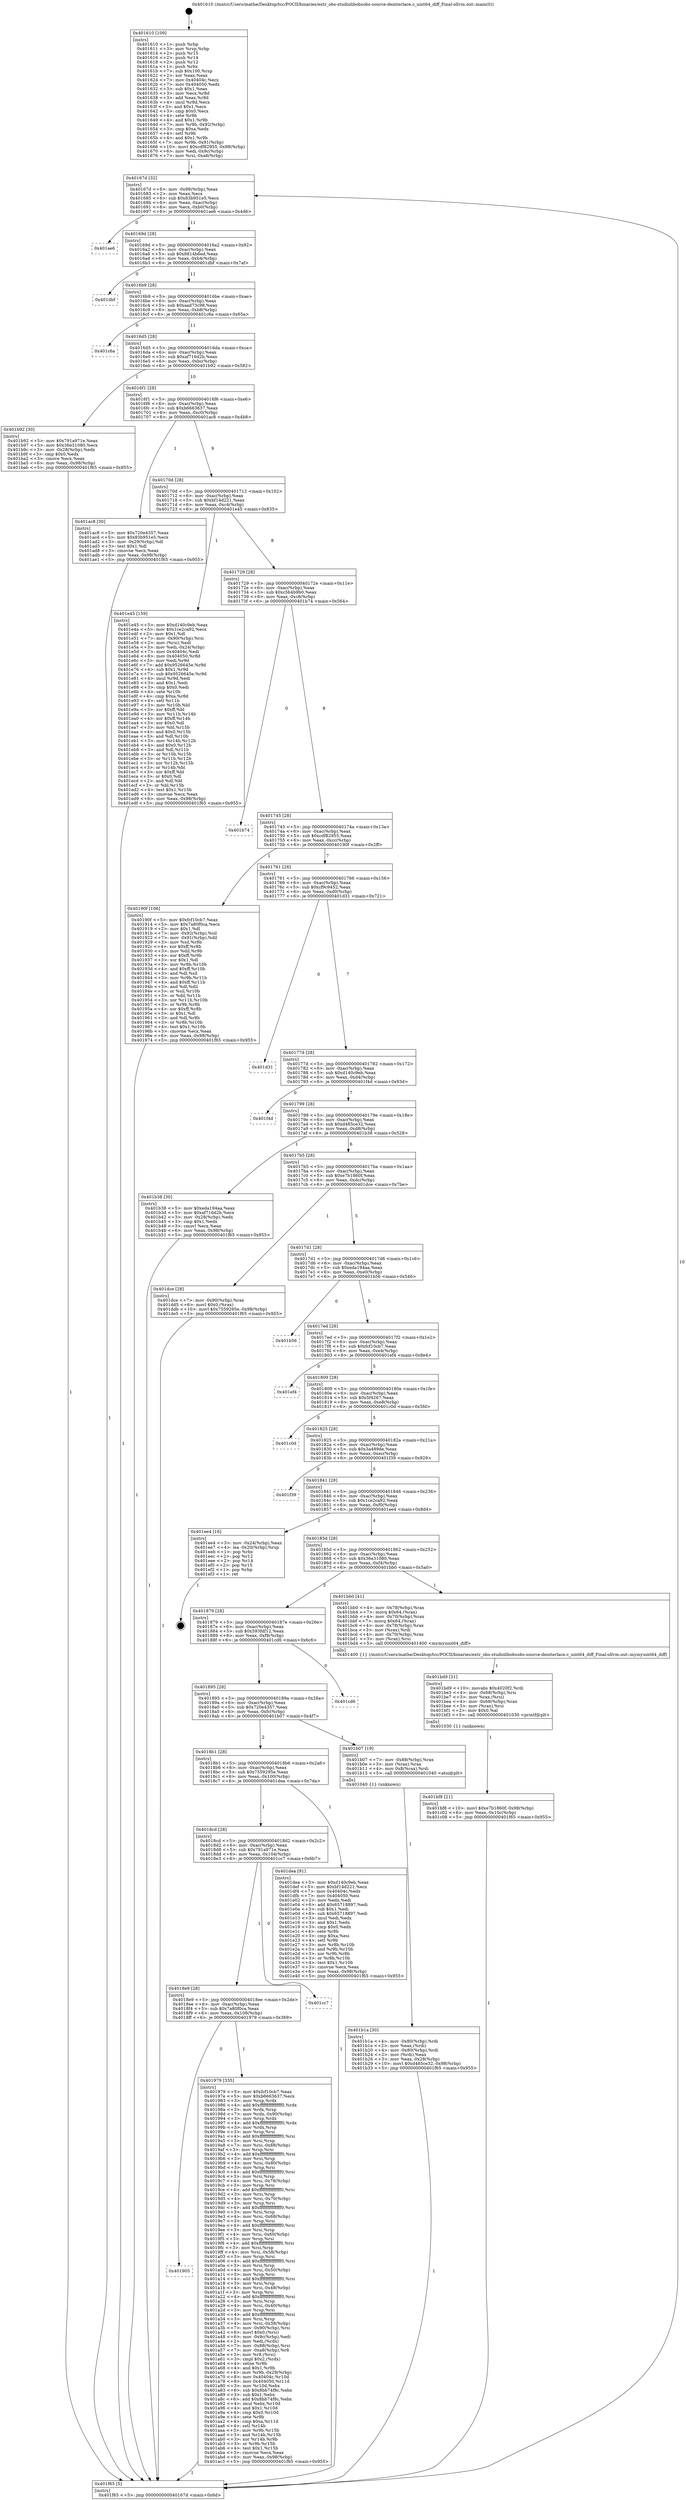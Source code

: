 digraph "0x401610" {
  label = "0x401610 (/mnt/c/Users/mathe/Desktop/tcc/POCII/binaries/extr_obs-studiolibobsobs-source-deinterlace.c_uint64_diff_Final-ollvm.out::main(0))"
  labelloc = "t"
  node[shape=record]

  Entry [label="",width=0.3,height=0.3,shape=circle,fillcolor=black,style=filled]
  "0x40167d" [label="{
     0x40167d [32]\l
     | [instrs]\l
     &nbsp;&nbsp;0x40167d \<+6\>: mov -0x98(%rbp),%eax\l
     &nbsp;&nbsp;0x401683 \<+2\>: mov %eax,%ecx\l
     &nbsp;&nbsp;0x401685 \<+6\>: sub $0x83b951e5,%ecx\l
     &nbsp;&nbsp;0x40168b \<+6\>: mov %eax,-0xac(%rbp)\l
     &nbsp;&nbsp;0x401691 \<+6\>: mov %ecx,-0xb0(%rbp)\l
     &nbsp;&nbsp;0x401697 \<+6\>: je 0000000000401ae6 \<main+0x4d6\>\l
  }"]
  "0x401ae6" [label="{
     0x401ae6\l
  }", style=dashed]
  "0x40169d" [label="{
     0x40169d [28]\l
     | [instrs]\l
     &nbsp;&nbsp;0x40169d \<+5\>: jmp 00000000004016a2 \<main+0x92\>\l
     &nbsp;&nbsp;0x4016a2 \<+6\>: mov -0xac(%rbp),%eax\l
     &nbsp;&nbsp;0x4016a8 \<+5\>: sub $0x8814b6ed,%eax\l
     &nbsp;&nbsp;0x4016ad \<+6\>: mov %eax,-0xb4(%rbp)\l
     &nbsp;&nbsp;0x4016b3 \<+6\>: je 0000000000401dbf \<main+0x7af\>\l
  }"]
  Exit [label="",width=0.3,height=0.3,shape=circle,fillcolor=black,style=filled,peripheries=2]
  "0x401dbf" [label="{
     0x401dbf\l
  }", style=dashed]
  "0x4016b9" [label="{
     0x4016b9 [28]\l
     | [instrs]\l
     &nbsp;&nbsp;0x4016b9 \<+5\>: jmp 00000000004016be \<main+0xae\>\l
     &nbsp;&nbsp;0x4016be \<+6\>: mov -0xac(%rbp),%eax\l
     &nbsp;&nbsp;0x4016c4 \<+5\>: sub $0xaad73c98,%eax\l
     &nbsp;&nbsp;0x4016c9 \<+6\>: mov %eax,-0xb8(%rbp)\l
     &nbsp;&nbsp;0x4016cf \<+6\>: je 0000000000401c6a \<main+0x65a\>\l
  }"]
  "0x401bf8" [label="{
     0x401bf8 [21]\l
     | [instrs]\l
     &nbsp;&nbsp;0x401bf8 \<+10\>: movl $0xe7b1860f,-0x98(%rbp)\l
     &nbsp;&nbsp;0x401c02 \<+6\>: mov %eax,-0x10c(%rbp)\l
     &nbsp;&nbsp;0x401c08 \<+5\>: jmp 0000000000401f65 \<main+0x955\>\l
  }"]
  "0x401c6a" [label="{
     0x401c6a\l
  }", style=dashed]
  "0x4016d5" [label="{
     0x4016d5 [28]\l
     | [instrs]\l
     &nbsp;&nbsp;0x4016d5 \<+5\>: jmp 00000000004016da \<main+0xca\>\l
     &nbsp;&nbsp;0x4016da \<+6\>: mov -0xac(%rbp),%eax\l
     &nbsp;&nbsp;0x4016e0 \<+5\>: sub $0xaf716d2b,%eax\l
     &nbsp;&nbsp;0x4016e5 \<+6\>: mov %eax,-0xbc(%rbp)\l
     &nbsp;&nbsp;0x4016eb \<+6\>: je 0000000000401b92 \<main+0x582\>\l
  }"]
  "0x401bd9" [label="{
     0x401bd9 [31]\l
     | [instrs]\l
     &nbsp;&nbsp;0x401bd9 \<+10\>: movabs $0x4020f2,%rdi\l
     &nbsp;&nbsp;0x401be3 \<+4\>: mov -0x68(%rbp),%rsi\l
     &nbsp;&nbsp;0x401be7 \<+3\>: mov %rax,(%rsi)\l
     &nbsp;&nbsp;0x401bea \<+4\>: mov -0x68(%rbp),%rax\l
     &nbsp;&nbsp;0x401bee \<+3\>: mov (%rax),%rsi\l
     &nbsp;&nbsp;0x401bf1 \<+2\>: mov $0x0,%al\l
     &nbsp;&nbsp;0x401bf3 \<+5\>: call 0000000000401030 \<printf@plt\>\l
     | [calls]\l
     &nbsp;&nbsp;0x401030 \{1\} (unknown)\l
  }"]
  "0x401b92" [label="{
     0x401b92 [30]\l
     | [instrs]\l
     &nbsp;&nbsp;0x401b92 \<+5\>: mov $0x791a971e,%eax\l
     &nbsp;&nbsp;0x401b97 \<+5\>: mov $0x36e31080,%ecx\l
     &nbsp;&nbsp;0x401b9c \<+3\>: mov -0x28(%rbp),%edx\l
     &nbsp;&nbsp;0x401b9f \<+3\>: cmp $0x0,%edx\l
     &nbsp;&nbsp;0x401ba2 \<+3\>: cmove %ecx,%eax\l
     &nbsp;&nbsp;0x401ba5 \<+6\>: mov %eax,-0x98(%rbp)\l
     &nbsp;&nbsp;0x401bab \<+5\>: jmp 0000000000401f65 \<main+0x955\>\l
  }"]
  "0x4016f1" [label="{
     0x4016f1 [28]\l
     | [instrs]\l
     &nbsp;&nbsp;0x4016f1 \<+5\>: jmp 00000000004016f6 \<main+0xe6\>\l
     &nbsp;&nbsp;0x4016f6 \<+6\>: mov -0xac(%rbp),%eax\l
     &nbsp;&nbsp;0x4016fc \<+5\>: sub $0xb6663637,%eax\l
     &nbsp;&nbsp;0x401701 \<+6\>: mov %eax,-0xc0(%rbp)\l
     &nbsp;&nbsp;0x401707 \<+6\>: je 0000000000401ac8 \<main+0x4b8\>\l
  }"]
  "0x401b1a" [label="{
     0x401b1a [30]\l
     | [instrs]\l
     &nbsp;&nbsp;0x401b1a \<+4\>: mov -0x80(%rbp),%rdi\l
     &nbsp;&nbsp;0x401b1e \<+2\>: mov %eax,(%rdi)\l
     &nbsp;&nbsp;0x401b20 \<+4\>: mov -0x80(%rbp),%rdi\l
     &nbsp;&nbsp;0x401b24 \<+2\>: mov (%rdi),%eax\l
     &nbsp;&nbsp;0x401b26 \<+3\>: mov %eax,-0x28(%rbp)\l
     &nbsp;&nbsp;0x401b29 \<+10\>: movl $0xd485ce32,-0x98(%rbp)\l
     &nbsp;&nbsp;0x401b33 \<+5\>: jmp 0000000000401f65 \<main+0x955\>\l
  }"]
  "0x401ac8" [label="{
     0x401ac8 [30]\l
     | [instrs]\l
     &nbsp;&nbsp;0x401ac8 \<+5\>: mov $0x720e4357,%eax\l
     &nbsp;&nbsp;0x401acd \<+5\>: mov $0x83b951e5,%ecx\l
     &nbsp;&nbsp;0x401ad2 \<+3\>: mov -0x29(%rbp),%dl\l
     &nbsp;&nbsp;0x401ad5 \<+3\>: test $0x1,%dl\l
     &nbsp;&nbsp;0x401ad8 \<+3\>: cmovne %ecx,%eax\l
     &nbsp;&nbsp;0x401adb \<+6\>: mov %eax,-0x98(%rbp)\l
     &nbsp;&nbsp;0x401ae1 \<+5\>: jmp 0000000000401f65 \<main+0x955\>\l
  }"]
  "0x40170d" [label="{
     0x40170d [28]\l
     | [instrs]\l
     &nbsp;&nbsp;0x40170d \<+5\>: jmp 0000000000401712 \<main+0x102\>\l
     &nbsp;&nbsp;0x401712 \<+6\>: mov -0xac(%rbp),%eax\l
     &nbsp;&nbsp;0x401718 \<+5\>: sub $0xbf14d221,%eax\l
     &nbsp;&nbsp;0x40171d \<+6\>: mov %eax,-0xc4(%rbp)\l
     &nbsp;&nbsp;0x401723 \<+6\>: je 0000000000401e45 \<main+0x835\>\l
  }"]
  "0x401905" [label="{
     0x401905\l
  }", style=dashed]
  "0x401e45" [label="{
     0x401e45 [159]\l
     | [instrs]\l
     &nbsp;&nbsp;0x401e45 \<+5\>: mov $0xd140c9eb,%eax\l
     &nbsp;&nbsp;0x401e4a \<+5\>: mov $0x1ce2ca92,%ecx\l
     &nbsp;&nbsp;0x401e4f \<+2\>: mov $0x1,%dl\l
     &nbsp;&nbsp;0x401e51 \<+7\>: mov -0x90(%rbp),%rsi\l
     &nbsp;&nbsp;0x401e58 \<+2\>: mov (%rsi),%edi\l
     &nbsp;&nbsp;0x401e5a \<+3\>: mov %edi,-0x24(%rbp)\l
     &nbsp;&nbsp;0x401e5d \<+7\>: mov 0x40404c,%edi\l
     &nbsp;&nbsp;0x401e64 \<+8\>: mov 0x404050,%r8d\l
     &nbsp;&nbsp;0x401e6c \<+3\>: mov %edi,%r9d\l
     &nbsp;&nbsp;0x401e6f \<+7\>: add $0x9526645e,%r9d\l
     &nbsp;&nbsp;0x401e76 \<+4\>: sub $0x1,%r9d\l
     &nbsp;&nbsp;0x401e7a \<+7\>: sub $0x9526645e,%r9d\l
     &nbsp;&nbsp;0x401e81 \<+4\>: imul %r9d,%edi\l
     &nbsp;&nbsp;0x401e85 \<+3\>: and $0x1,%edi\l
     &nbsp;&nbsp;0x401e88 \<+3\>: cmp $0x0,%edi\l
     &nbsp;&nbsp;0x401e8b \<+4\>: sete %r10b\l
     &nbsp;&nbsp;0x401e8f \<+4\>: cmp $0xa,%r8d\l
     &nbsp;&nbsp;0x401e93 \<+4\>: setl %r11b\l
     &nbsp;&nbsp;0x401e97 \<+3\>: mov %r10b,%bl\l
     &nbsp;&nbsp;0x401e9a \<+3\>: xor $0xff,%bl\l
     &nbsp;&nbsp;0x401e9d \<+3\>: mov %r11b,%r14b\l
     &nbsp;&nbsp;0x401ea0 \<+4\>: xor $0xff,%r14b\l
     &nbsp;&nbsp;0x401ea4 \<+3\>: xor $0x0,%dl\l
     &nbsp;&nbsp;0x401ea7 \<+3\>: mov %bl,%r15b\l
     &nbsp;&nbsp;0x401eaa \<+4\>: and $0x0,%r15b\l
     &nbsp;&nbsp;0x401eae \<+3\>: and %dl,%r10b\l
     &nbsp;&nbsp;0x401eb1 \<+3\>: mov %r14b,%r12b\l
     &nbsp;&nbsp;0x401eb4 \<+4\>: and $0x0,%r12b\l
     &nbsp;&nbsp;0x401eb8 \<+3\>: and %dl,%r11b\l
     &nbsp;&nbsp;0x401ebb \<+3\>: or %r10b,%r15b\l
     &nbsp;&nbsp;0x401ebe \<+3\>: or %r11b,%r12b\l
     &nbsp;&nbsp;0x401ec1 \<+3\>: xor %r12b,%r15b\l
     &nbsp;&nbsp;0x401ec4 \<+3\>: or %r14b,%bl\l
     &nbsp;&nbsp;0x401ec7 \<+3\>: xor $0xff,%bl\l
     &nbsp;&nbsp;0x401eca \<+3\>: or $0x0,%dl\l
     &nbsp;&nbsp;0x401ecd \<+2\>: and %dl,%bl\l
     &nbsp;&nbsp;0x401ecf \<+3\>: or %bl,%r15b\l
     &nbsp;&nbsp;0x401ed2 \<+4\>: test $0x1,%r15b\l
     &nbsp;&nbsp;0x401ed6 \<+3\>: cmovne %ecx,%eax\l
     &nbsp;&nbsp;0x401ed9 \<+6\>: mov %eax,-0x98(%rbp)\l
     &nbsp;&nbsp;0x401edf \<+5\>: jmp 0000000000401f65 \<main+0x955\>\l
  }"]
  "0x401729" [label="{
     0x401729 [28]\l
     | [instrs]\l
     &nbsp;&nbsp;0x401729 \<+5\>: jmp 000000000040172e \<main+0x11e\>\l
     &nbsp;&nbsp;0x40172e \<+6\>: mov -0xac(%rbp),%eax\l
     &nbsp;&nbsp;0x401734 \<+5\>: sub $0xc5b4b9b0,%eax\l
     &nbsp;&nbsp;0x401739 \<+6\>: mov %eax,-0xc8(%rbp)\l
     &nbsp;&nbsp;0x40173f \<+6\>: je 0000000000401b74 \<main+0x564\>\l
  }"]
  "0x401979" [label="{
     0x401979 [335]\l
     | [instrs]\l
     &nbsp;&nbsp;0x401979 \<+5\>: mov $0xfcf10cb7,%eax\l
     &nbsp;&nbsp;0x40197e \<+5\>: mov $0xb6663637,%ecx\l
     &nbsp;&nbsp;0x401983 \<+3\>: mov %rsp,%rdx\l
     &nbsp;&nbsp;0x401986 \<+4\>: add $0xfffffffffffffff0,%rdx\l
     &nbsp;&nbsp;0x40198a \<+3\>: mov %rdx,%rsp\l
     &nbsp;&nbsp;0x40198d \<+7\>: mov %rdx,-0x90(%rbp)\l
     &nbsp;&nbsp;0x401994 \<+3\>: mov %rsp,%rdx\l
     &nbsp;&nbsp;0x401997 \<+4\>: add $0xfffffffffffffff0,%rdx\l
     &nbsp;&nbsp;0x40199b \<+3\>: mov %rdx,%rsp\l
     &nbsp;&nbsp;0x40199e \<+3\>: mov %rsp,%rsi\l
     &nbsp;&nbsp;0x4019a1 \<+4\>: add $0xfffffffffffffff0,%rsi\l
     &nbsp;&nbsp;0x4019a5 \<+3\>: mov %rsi,%rsp\l
     &nbsp;&nbsp;0x4019a8 \<+7\>: mov %rsi,-0x88(%rbp)\l
     &nbsp;&nbsp;0x4019af \<+3\>: mov %rsp,%rsi\l
     &nbsp;&nbsp;0x4019b2 \<+4\>: add $0xfffffffffffffff0,%rsi\l
     &nbsp;&nbsp;0x4019b6 \<+3\>: mov %rsi,%rsp\l
     &nbsp;&nbsp;0x4019b9 \<+4\>: mov %rsi,-0x80(%rbp)\l
     &nbsp;&nbsp;0x4019bd \<+3\>: mov %rsp,%rsi\l
     &nbsp;&nbsp;0x4019c0 \<+4\>: add $0xfffffffffffffff0,%rsi\l
     &nbsp;&nbsp;0x4019c4 \<+3\>: mov %rsi,%rsp\l
     &nbsp;&nbsp;0x4019c7 \<+4\>: mov %rsi,-0x78(%rbp)\l
     &nbsp;&nbsp;0x4019cb \<+3\>: mov %rsp,%rsi\l
     &nbsp;&nbsp;0x4019ce \<+4\>: add $0xfffffffffffffff0,%rsi\l
     &nbsp;&nbsp;0x4019d2 \<+3\>: mov %rsi,%rsp\l
     &nbsp;&nbsp;0x4019d5 \<+4\>: mov %rsi,-0x70(%rbp)\l
     &nbsp;&nbsp;0x4019d9 \<+3\>: mov %rsp,%rsi\l
     &nbsp;&nbsp;0x4019dc \<+4\>: add $0xfffffffffffffff0,%rsi\l
     &nbsp;&nbsp;0x4019e0 \<+3\>: mov %rsi,%rsp\l
     &nbsp;&nbsp;0x4019e3 \<+4\>: mov %rsi,-0x68(%rbp)\l
     &nbsp;&nbsp;0x4019e7 \<+3\>: mov %rsp,%rsi\l
     &nbsp;&nbsp;0x4019ea \<+4\>: add $0xfffffffffffffff0,%rsi\l
     &nbsp;&nbsp;0x4019ee \<+3\>: mov %rsi,%rsp\l
     &nbsp;&nbsp;0x4019f1 \<+4\>: mov %rsi,-0x60(%rbp)\l
     &nbsp;&nbsp;0x4019f5 \<+3\>: mov %rsp,%rsi\l
     &nbsp;&nbsp;0x4019f8 \<+4\>: add $0xfffffffffffffff0,%rsi\l
     &nbsp;&nbsp;0x4019fc \<+3\>: mov %rsi,%rsp\l
     &nbsp;&nbsp;0x4019ff \<+4\>: mov %rsi,-0x58(%rbp)\l
     &nbsp;&nbsp;0x401a03 \<+3\>: mov %rsp,%rsi\l
     &nbsp;&nbsp;0x401a06 \<+4\>: add $0xfffffffffffffff0,%rsi\l
     &nbsp;&nbsp;0x401a0a \<+3\>: mov %rsi,%rsp\l
     &nbsp;&nbsp;0x401a0d \<+4\>: mov %rsi,-0x50(%rbp)\l
     &nbsp;&nbsp;0x401a11 \<+3\>: mov %rsp,%rsi\l
     &nbsp;&nbsp;0x401a14 \<+4\>: add $0xfffffffffffffff0,%rsi\l
     &nbsp;&nbsp;0x401a18 \<+3\>: mov %rsi,%rsp\l
     &nbsp;&nbsp;0x401a1b \<+4\>: mov %rsi,-0x48(%rbp)\l
     &nbsp;&nbsp;0x401a1f \<+3\>: mov %rsp,%rsi\l
     &nbsp;&nbsp;0x401a22 \<+4\>: add $0xfffffffffffffff0,%rsi\l
     &nbsp;&nbsp;0x401a26 \<+3\>: mov %rsi,%rsp\l
     &nbsp;&nbsp;0x401a29 \<+4\>: mov %rsi,-0x40(%rbp)\l
     &nbsp;&nbsp;0x401a2d \<+3\>: mov %rsp,%rsi\l
     &nbsp;&nbsp;0x401a30 \<+4\>: add $0xfffffffffffffff0,%rsi\l
     &nbsp;&nbsp;0x401a34 \<+3\>: mov %rsi,%rsp\l
     &nbsp;&nbsp;0x401a37 \<+4\>: mov %rsi,-0x38(%rbp)\l
     &nbsp;&nbsp;0x401a3b \<+7\>: mov -0x90(%rbp),%rsi\l
     &nbsp;&nbsp;0x401a42 \<+6\>: movl $0x0,(%rsi)\l
     &nbsp;&nbsp;0x401a48 \<+6\>: mov -0x9c(%rbp),%edi\l
     &nbsp;&nbsp;0x401a4e \<+2\>: mov %edi,(%rdx)\l
     &nbsp;&nbsp;0x401a50 \<+7\>: mov -0x88(%rbp),%rsi\l
     &nbsp;&nbsp;0x401a57 \<+7\>: mov -0xa8(%rbp),%r8\l
     &nbsp;&nbsp;0x401a5e \<+3\>: mov %r8,(%rsi)\l
     &nbsp;&nbsp;0x401a61 \<+3\>: cmpl $0x2,(%rdx)\l
     &nbsp;&nbsp;0x401a64 \<+4\>: setne %r9b\l
     &nbsp;&nbsp;0x401a68 \<+4\>: and $0x1,%r9b\l
     &nbsp;&nbsp;0x401a6c \<+4\>: mov %r9b,-0x29(%rbp)\l
     &nbsp;&nbsp;0x401a70 \<+8\>: mov 0x40404c,%r10d\l
     &nbsp;&nbsp;0x401a78 \<+8\>: mov 0x404050,%r11d\l
     &nbsp;&nbsp;0x401a80 \<+3\>: mov %r10d,%ebx\l
     &nbsp;&nbsp;0x401a83 \<+6\>: sub $0x8bb74f8c,%ebx\l
     &nbsp;&nbsp;0x401a89 \<+3\>: sub $0x1,%ebx\l
     &nbsp;&nbsp;0x401a8c \<+6\>: add $0x8bb74f8c,%ebx\l
     &nbsp;&nbsp;0x401a92 \<+4\>: imul %ebx,%r10d\l
     &nbsp;&nbsp;0x401a96 \<+4\>: and $0x1,%r10d\l
     &nbsp;&nbsp;0x401a9a \<+4\>: cmp $0x0,%r10d\l
     &nbsp;&nbsp;0x401a9e \<+4\>: sete %r9b\l
     &nbsp;&nbsp;0x401aa2 \<+4\>: cmp $0xa,%r11d\l
     &nbsp;&nbsp;0x401aa6 \<+4\>: setl %r14b\l
     &nbsp;&nbsp;0x401aaa \<+3\>: mov %r9b,%r15b\l
     &nbsp;&nbsp;0x401aad \<+3\>: and %r14b,%r15b\l
     &nbsp;&nbsp;0x401ab0 \<+3\>: xor %r14b,%r9b\l
     &nbsp;&nbsp;0x401ab3 \<+3\>: or %r9b,%r15b\l
     &nbsp;&nbsp;0x401ab6 \<+4\>: test $0x1,%r15b\l
     &nbsp;&nbsp;0x401aba \<+3\>: cmovne %ecx,%eax\l
     &nbsp;&nbsp;0x401abd \<+6\>: mov %eax,-0x98(%rbp)\l
     &nbsp;&nbsp;0x401ac3 \<+5\>: jmp 0000000000401f65 \<main+0x955\>\l
  }"]
  "0x401b74" [label="{
     0x401b74\l
  }", style=dashed]
  "0x401745" [label="{
     0x401745 [28]\l
     | [instrs]\l
     &nbsp;&nbsp;0x401745 \<+5\>: jmp 000000000040174a \<main+0x13a\>\l
     &nbsp;&nbsp;0x40174a \<+6\>: mov -0xac(%rbp),%eax\l
     &nbsp;&nbsp;0x401750 \<+5\>: sub $0xcdf82955,%eax\l
     &nbsp;&nbsp;0x401755 \<+6\>: mov %eax,-0xcc(%rbp)\l
     &nbsp;&nbsp;0x40175b \<+6\>: je 000000000040190f \<main+0x2ff\>\l
  }"]
  "0x4018e9" [label="{
     0x4018e9 [28]\l
     | [instrs]\l
     &nbsp;&nbsp;0x4018e9 \<+5\>: jmp 00000000004018ee \<main+0x2de\>\l
     &nbsp;&nbsp;0x4018ee \<+6\>: mov -0xac(%rbp),%eax\l
     &nbsp;&nbsp;0x4018f4 \<+5\>: sub $0x7a80f0ca,%eax\l
     &nbsp;&nbsp;0x4018f9 \<+6\>: mov %eax,-0x108(%rbp)\l
     &nbsp;&nbsp;0x4018ff \<+6\>: je 0000000000401979 \<main+0x369\>\l
  }"]
  "0x40190f" [label="{
     0x40190f [106]\l
     | [instrs]\l
     &nbsp;&nbsp;0x40190f \<+5\>: mov $0xfcf10cb7,%eax\l
     &nbsp;&nbsp;0x401914 \<+5\>: mov $0x7a80f0ca,%ecx\l
     &nbsp;&nbsp;0x401919 \<+2\>: mov $0x1,%dl\l
     &nbsp;&nbsp;0x40191b \<+7\>: mov -0x92(%rbp),%sil\l
     &nbsp;&nbsp;0x401922 \<+7\>: mov -0x91(%rbp),%dil\l
     &nbsp;&nbsp;0x401929 \<+3\>: mov %sil,%r8b\l
     &nbsp;&nbsp;0x40192c \<+4\>: xor $0xff,%r8b\l
     &nbsp;&nbsp;0x401930 \<+3\>: mov %dil,%r9b\l
     &nbsp;&nbsp;0x401933 \<+4\>: xor $0xff,%r9b\l
     &nbsp;&nbsp;0x401937 \<+3\>: xor $0x1,%dl\l
     &nbsp;&nbsp;0x40193a \<+3\>: mov %r8b,%r10b\l
     &nbsp;&nbsp;0x40193d \<+4\>: and $0xff,%r10b\l
     &nbsp;&nbsp;0x401941 \<+3\>: and %dl,%sil\l
     &nbsp;&nbsp;0x401944 \<+3\>: mov %r9b,%r11b\l
     &nbsp;&nbsp;0x401947 \<+4\>: and $0xff,%r11b\l
     &nbsp;&nbsp;0x40194b \<+3\>: and %dl,%dil\l
     &nbsp;&nbsp;0x40194e \<+3\>: or %sil,%r10b\l
     &nbsp;&nbsp;0x401951 \<+3\>: or %dil,%r11b\l
     &nbsp;&nbsp;0x401954 \<+3\>: xor %r11b,%r10b\l
     &nbsp;&nbsp;0x401957 \<+3\>: or %r9b,%r8b\l
     &nbsp;&nbsp;0x40195a \<+4\>: xor $0xff,%r8b\l
     &nbsp;&nbsp;0x40195e \<+3\>: or $0x1,%dl\l
     &nbsp;&nbsp;0x401961 \<+3\>: and %dl,%r8b\l
     &nbsp;&nbsp;0x401964 \<+3\>: or %r8b,%r10b\l
     &nbsp;&nbsp;0x401967 \<+4\>: test $0x1,%r10b\l
     &nbsp;&nbsp;0x40196b \<+3\>: cmovne %ecx,%eax\l
     &nbsp;&nbsp;0x40196e \<+6\>: mov %eax,-0x98(%rbp)\l
     &nbsp;&nbsp;0x401974 \<+5\>: jmp 0000000000401f65 \<main+0x955\>\l
  }"]
  "0x401761" [label="{
     0x401761 [28]\l
     | [instrs]\l
     &nbsp;&nbsp;0x401761 \<+5\>: jmp 0000000000401766 \<main+0x156\>\l
     &nbsp;&nbsp;0x401766 \<+6\>: mov -0xac(%rbp),%eax\l
     &nbsp;&nbsp;0x40176c \<+5\>: sub $0xcf9c9452,%eax\l
     &nbsp;&nbsp;0x401771 \<+6\>: mov %eax,-0xd0(%rbp)\l
     &nbsp;&nbsp;0x401777 \<+6\>: je 0000000000401d31 \<main+0x721\>\l
  }"]
  "0x401f65" [label="{
     0x401f65 [5]\l
     | [instrs]\l
     &nbsp;&nbsp;0x401f65 \<+5\>: jmp 000000000040167d \<main+0x6d\>\l
  }"]
  "0x401610" [label="{
     0x401610 [109]\l
     | [instrs]\l
     &nbsp;&nbsp;0x401610 \<+1\>: push %rbp\l
     &nbsp;&nbsp;0x401611 \<+3\>: mov %rsp,%rbp\l
     &nbsp;&nbsp;0x401614 \<+2\>: push %r15\l
     &nbsp;&nbsp;0x401616 \<+2\>: push %r14\l
     &nbsp;&nbsp;0x401618 \<+2\>: push %r12\l
     &nbsp;&nbsp;0x40161a \<+1\>: push %rbx\l
     &nbsp;&nbsp;0x40161b \<+7\>: sub $0x100,%rsp\l
     &nbsp;&nbsp;0x401622 \<+2\>: xor %eax,%eax\l
     &nbsp;&nbsp;0x401624 \<+7\>: mov 0x40404c,%ecx\l
     &nbsp;&nbsp;0x40162b \<+7\>: mov 0x404050,%edx\l
     &nbsp;&nbsp;0x401632 \<+3\>: sub $0x1,%eax\l
     &nbsp;&nbsp;0x401635 \<+3\>: mov %ecx,%r8d\l
     &nbsp;&nbsp;0x401638 \<+3\>: add %eax,%r8d\l
     &nbsp;&nbsp;0x40163b \<+4\>: imul %r8d,%ecx\l
     &nbsp;&nbsp;0x40163f \<+3\>: and $0x1,%ecx\l
     &nbsp;&nbsp;0x401642 \<+3\>: cmp $0x0,%ecx\l
     &nbsp;&nbsp;0x401645 \<+4\>: sete %r9b\l
     &nbsp;&nbsp;0x401649 \<+4\>: and $0x1,%r9b\l
     &nbsp;&nbsp;0x40164d \<+7\>: mov %r9b,-0x92(%rbp)\l
     &nbsp;&nbsp;0x401654 \<+3\>: cmp $0xa,%edx\l
     &nbsp;&nbsp;0x401657 \<+4\>: setl %r9b\l
     &nbsp;&nbsp;0x40165b \<+4\>: and $0x1,%r9b\l
     &nbsp;&nbsp;0x40165f \<+7\>: mov %r9b,-0x91(%rbp)\l
     &nbsp;&nbsp;0x401666 \<+10\>: movl $0xcdf82955,-0x98(%rbp)\l
     &nbsp;&nbsp;0x401670 \<+6\>: mov %edi,-0x9c(%rbp)\l
     &nbsp;&nbsp;0x401676 \<+7\>: mov %rsi,-0xa8(%rbp)\l
  }"]
  "0x401cc7" [label="{
     0x401cc7\l
  }", style=dashed]
  "0x401d31" [label="{
     0x401d31\l
  }", style=dashed]
  "0x40177d" [label="{
     0x40177d [28]\l
     | [instrs]\l
     &nbsp;&nbsp;0x40177d \<+5\>: jmp 0000000000401782 \<main+0x172\>\l
     &nbsp;&nbsp;0x401782 \<+6\>: mov -0xac(%rbp),%eax\l
     &nbsp;&nbsp;0x401788 \<+5\>: sub $0xd140c9eb,%eax\l
     &nbsp;&nbsp;0x40178d \<+6\>: mov %eax,-0xd4(%rbp)\l
     &nbsp;&nbsp;0x401793 \<+6\>: je 0000000000401f4d \<main+0x93d\>\l
  }"]
  "0x4018cd" [label="{
     0x4018cd [28]\l
     | [instrs]\l
     &nbsp;&nbsp;0x4018cd \<+5\>: jmp 00000000004018d2 \<main+0x2c2\>\l
     &nbsp;&nbsp;0x4018d2 \<+6\>: mov -0xac(%rbp),%eax\l
     &nbsp;&nbsp;0x4018d8 \<+5\>: sub $0x791a971e,%eax\l
     &nbsp;&nbsp;0x4018dd \<+6\>: mov %eax,-0x104(%rbp)\l
     &nbsp;&nbsp;0x4018e3 \<+6\>: je 0000000000401cc7 \<main+0x6b7\>\l
  }"]
  "0x401f4d" [label="{
     0x401f4d\l
  }", style=dashed]
  "0x401799" [label="{
     0x401799 [28]\l
     | [instrs]\l
     &nbsp;&nbsp;0x401799 \<+5\>: jmp 000000000040179e \<main+0x18e\>\l
     &nbsp;&nbsp;0x40179e \<+6\>: mov -0xac(%rbp),%eax\l
     &nbsp;&nbsp;0x4017a4 \<+5\>: sub $0xd485ce32,%eax\l
     &nbsp;&nbsp;0x4017a9 \<+6\>: mov %eax,-0xd8(%rbp)\l
     &nbsp;&nbsp;0x4017af \<+6\>: je 0000000000401b38 \<main+0x528\>\l
  }"]
  "0x401dea" [label="{
     0x401dea [91]\l
     | [instrs]\l
     &nbsp;&nbsp;0x401dea \<+5\>: mov $0xd140c9eb,%eax\l
     &nbsp;&nbsp;0x401def \<+5\>: mov $0xbf14d221,%ecx\l
     &nbsp;&nbsp;0x401df4 \<+7\>: mov 0x40404c,%edx\l
     &nbsp;&nbsp;0x401dfb \<+7\>: mov 0x404050,%esi\l
     &nbsp;&nbsp;0x401e02 \<+2\>: mov %edx,%edi\l
     &nbsp;&nbsp;0x401e04 \<+6\>: add $0x65718897,%edi\l
     &nbsp;&nbsp;0x401e0a \<+3\>: sub $0x1,%edi\l
     &nbsp;&nbsp;0x401e0d \<+6\>: sub $0x65718897,%edi\l
     &nbsp;&nbsp;0x401e13 \<+3\>: imul %edi,%edx\l
     &nbsp;&nbsp;0x401e16 \<+3\>: and $0x1,%edx\l
     &nbsp;&nbsp;0x401e19 \<+3\>: cmp $0x0,%edx\l
     &nbsp;&nbsp;0x401e1c \<+4\>: sete %r8b\l
     &nbsp;&nbsp;0x401e20 \<+3\>: cmp $0xa,%esi\l
     &nbsp;&nbsp;0x401e23 \<+4\>: setl %r9b\l
     &nbsp;&nbsp;0x401e27 \<+3\>: mov %r8b,%r10b\l
     &nbsp;&nbsp;0x401e2a \<+3\>: and %r9b,%r10b\l
     &nbsp;&nbsp;0x401e2d \<+3\>: xor %r9b,%r8b\l
     &nbsp;&nbsp;0x401e30 \<+3\>: or %r8b,%r10b\l
     &nbsp;&nbsp;0x401e33 \<+4\>: test $0x1,%r10b\l
     &nbsp;&nbsp;0x401e37 \<+3\>: cmovne %ecx,%eax\l
     &nbsp;&nbsp;0x401e3a \<+6\>: mov %eax,-0x98(%rbp)\l
     &nbsp;&nbsp;0x401e40 \<+5\>: jmp 0000000000401f65 \<main+0x955\>\l
  }"]
  "0x401b38" [label="{
     0x401b38 [30]\l
     | [instrs]\l
     &nbsp;&nbsp;0x401b38 \<+5\>: mov $0xeda194aa,%eax\l
     &nbsp;&nbsp;0x401b3d \<+5\>: mov $0xaf716d2b,%ecx\l
     &nbsp;&nbsp;0x401b42 \<+3\>: mov -0x28(%rbp),%edx\l
     &nbsp;&nbsp;0x401b45 \<+3\>: cmp $0x1,%edx\l
     &nbsp;&nbsp;0x401b48 \<+3\>: cmovl %ecx,%eax\l
     &nbsp;&nbsp;0x401b4b \<+6\>: mov %eax,-0x98(%rbp)\l
     &nbsp;&nbsp;0x401b51 \<+5\>: jmp 0000000000401f65 \<main+0x955\>\l
  }"]
  "0x4017b5" [label="{
     0x4017b5 [28]\l
     | [instrs]\l
     &nbsp;&nbsp;0x4017b5 \<+5\>: jmp 00000000004017ba \<main+0x1aa\>\l
     &nbsp;&nbsp;0x4017ba \<+6\>: mov -0xac(%rbp),%eax\l
     &nbsp;&nbsp;0x4017c0 \<+5\>: sub $0xe7b1860f,%eax\l
     &nbsp;&nbsp;0x4017c5 \<+6\>: mov %eax,-0xdc(%rbp)\l
     &nbsp;&nbsp;0x4017cb \<+6\>: je 0000000000401dce \<main+0x7be\>\l
  }"]
  "0x4018b1" [label="{
     0x4018b1 [28]\l
     | [instrs]\l
     &nbsp;&nbsp;0x4018b1 \<+5\>: jmp 00000000004018b6 \<main+0x2a6\>\l
     &nbsp;&nbsp;0x4018b6 \<+6\>: mov -0xac(%rbp),%eax\l
     &nbsp;&nbsp;0x4018bc \<+5\>: sub $0x7559295e,%eax\l
     &nbsp;&nbsp;0x4018c1 \<+6\>: mov %eax,-0x100(%rbp)\l
     &nbsp;&nbsp;0x4018c7 \<+6\>: je 0000000000401dea \<main+0x7da\>\l
  }"]
  "0x401dce" [label="{
     0x401dce [28]\l
     | [instrs]\l
     &nbsp;&nbsp;0x401dce \<+7\>: mov -0x90(%rbp),%rax\l
     &nbsp;&nbsp;0x401dd5 \<+6\>: movl $0x0,(%rax)\l
     &nbsp;&nbsp;0x401ddb \<+10\>: movl $0x7559295e,-0x98(%rbp)\l
     &nbsp;&nbsp;0x401de5 \<+5\>: jmp 0000000000401f65 \<main+0x955\>\l
  }"]
  "0x4017d1" [label="{
     0x4017d1 [28]\l
     | [instrs]\l
     &nbsp;&nbsp;0x4017d1 \<+5\>: jmp 00000000004017d6 \<main+0x1c6\>\l
     &nbsp;&nbsp;0x4017d6 \<+6\>: mov -0xac(%rbp),%eax\l
     &nbsp;&nbsp;0x4017dc \<+5\>: sub $0xeda194aa,%eax\l
     &nbsp;&nbsp;0x4017e1 \<+6\>: mov %eax,-0xe0(%rbp)\l
     &nbsp;&nbsp;0x4017e7 \<+6\>: je 0000000000401b56 \<main+0x546\>\l
  }"]
  "0x401b07" [label="{
     0x401b07 [19]\l
     | [instrs]\l
     &nbsp;&nbsp;0x401b07 \<+7\>: mov -0x88(%rbp),%rax\l
     &nbsp;&nbsp;0x401b0e \<+3\>: mov (%rax),%rax\l
     &nbsp;&nbsp;0x401b11 \<+4\>: mov 0x8(%rax),%rdi\l
     &nbsp;&nbsp;0x401b15 \<+5\>: call 0000000000401040 \<atoi@plt\>\l
     | [calls]\l
     &nbsp;&nbsp;0x401040 \{1\} (unknown)\l
  }"]
  "0x401b56" [label="{
     0x401b56\l
  }", style=dashed]
  "0x4017ed" [label="{
     0x4017ed [28]\l
     | [instrs]\l
     &nbsp;&nbsp;0x4017ed \<+5\>: jmp 00000000004017f2 \<main+0x1e2\>\l
     &nbsp;&nbsp;0x4017f2 \<+6\>: mov -0xac(%rbp),%eax\l
     &nbsp;&nbsp;0x4017f8 \<+5\>: sub $0xfcf10cb7,%eax\l
     &nbsp;&nbsp;0x4017fd \<+6\>: mov %eax,-0xe4(%rbp)\l
     &nbsp;&nbsp;0x401803 \<+6\>: je 0000000000401ef4 \<main+0x8e4\>\l
  }"]
  "0x401895" [label="{
     0x401895 [28]\l
     | [instrs]\l
     &nbsp;&nbsp;0x401895 \<+5\>: jmp 000000000040189a \<main+0x28a\>\l
     &nbsp;&nbsp;0x40189a \<+6\>: mov -0xac(%rbp),%eax\l
     &nbsp;&nbsp;0x4018a0 \<+5\>: sub $0x720e4357,%eax\l
     &nbsp;&nbsp;0x4018a5 \<+6\>: mov %eax,-0xfc(%rbp)\l
     &nbsp;&nbsp;0x4018ab \<+6\>: je 0000000000401b07 \<main+0x4f7\>\l
  }"]
  "0x401ef4" [label="{
     0x401ef4\l
  }", style=dashed]
  "0x401809" [label="{
     0x401809 [28]\l
     | [instrs]\l
     &nbsp;&nbsp;0x401809 \<+5\>: jmp 000000000040180e \<main+0x1fe\>\l
     &nbsp;&nbsp;0x40180e \<+6\>: mov -0xac(%rbp),%eax\l
     &nbsp;&nbsp;0x401814 \<+5\>: sub $0x5f4267,%eax\l
     &nbsp;&nbsp;0x401819 \<+6\>: mov %eax,-0xe8(%rbp)\l
     &nbsp;&nbsp;0x40181f \<+6\>: je 0000000000401c0d \<main+0x5fd\>\l
  }"]
  "0x401cd6" [label="{
     0x401cd6\l
  }", style=dashed]
  "0x401c0d" [label="{
     0x401c0d\l
  }", style=dashed]
  "0x401825" [label="{
     0x401825 [28]\l
     | [instrs]\l
     &nbsp;&nbsp;0x401825 \<+5\>: jmp 000000000040182a \<main+0x21a\>\l
     &nbsp;&nbsp;0x40182a \<+6\>: mov -0xac(%rbp),%eax\l
     &nbsp;&nbsp;0x401830 \<+5\>: sub $0x3a489de,%eax\l
     &nbsp;&nbsp;0x401835 \<+6\>: mov %eax,-0xec(%rbp)\l
     &nbsp;&nbsp;0x40183b \<+6\>: je 0000000000401f39 \<main+0x929\>\l
  }"]
  "0x401879" [label="{
     0x401879 [28]\l
     | [instrs]\l
     &nbsp;&nbsp;0x401879 \<+5\>: jmp 000000000040187e \<main+0x26e\>\l
     &nbsp;&nbsp;0x40187e \<+6\>: mov -0xac(%rbp),%eax\l
     &nbsp;&nbsp;0x401884 \<+5\>: sub $0x593fdf12,%eax\l
     &nbsp;&nbsp;0x401889 \<+6\>: mov %eax,-0xf8(%rbp)\l
     &nbsp;&nbsp;0x40188f \<+6\>: je 0000000000401cd6 \<main+0x6c6\>\l
  }"]
  "0x401f39" [label="{
     0x401f39\l
  }", style=dashed]
  "0x401841" [label="{
     0x401841 [28]\l
     | [instrs]\l
     &nbsp;&nbsp;0x401841 \<+5\>: jmp 0000000000401846 \<main+0x236\>\l
     &nbsp;&nbsp;0x401846 \<+6\>: mov -0xac(%rbp),%eax\l
     &nbsp;&nbsp;0x40184c \<+5\>: sub $0x1ce2ca92,%eax\l
     &nbsp;&nbsp;0x401851 \<+6\>: mov %eax,-0xf0(%rbp)\l
     &nbsp;&nbsp;0x401857 \<+6\>: je 0000000000401ee4 \<main+0x8d4\>\l
  }"]
  "0x401bb0" [label="{
     0x401bb0 [41]\l
     | [instrs]\l
     &nbsp;&nbsp;0x401bb0 \<+4\>: mov -0x78(%rbp),%rax\l
     &nbsp;&nbsp;0x401bb4 \<+7\>: movq $0x64,(%rax)\l
     &nbsp;&nbsp;0x401bbb \<+4\>: mov -0x70(%rbp),%rax\l
     &nbsp;&nbsp;0x401bbf \<+7\>: movq $0x64,(%rax)\l
     &nbsp;&nbsp;0x401bc6 \<+4\>: mov -0x78(%rbp),%rax\l
     &nbsp;&nbsp;0x401bca \<+3\>: mov (%rax),%rdi\l
     &nbsp;&nbsp;0x401bcd \<+4\>: mov -0x70(%rbp),%rax\l
     &nbsp;&nbsp;0x401bd1 \<+3\>: mov (%rax),%rsi\l
     &nbsp;&nbsp;0x401bd4 \<+5\>: call 0000000000401400 \<mymyuint64_diff\>\l
     | [calls]\l
     &nbsp;&nbsp;0x401400 \{1\} (/mnt/c/Users/mathe/Desktop/tcc/POCII/binaries/extr_obs-studiolibobsobs-source-deinterlace.c_uint64_diff_Final-ollvm.out::mymyuint64_diff)\l
  }"]
  "0x401ee4" [label="{
     0x401ee4 [16]\l
     | [instrs]\l
     &nbsp;&nbsp;0x401ee4 \<+3\>: mov -0x24(%rbp),%eax\l
     &nbsp;&nbsp;0x401ee7 \<+4\>: lea -0x20(%rbp),%rsp\l
     &nbsp;&nbsp;0x401eeb \<+1\>: pop %rbx\l
     &nbsp;&nbsp;0x401eec \<+2\>: pop %r12\l
     &nbsp;&nbsp;0x401eee \<+2\>: pop %r14\l
     &nbsp;&nbsp;0x401ef0 \<+2\>: pop %r15\l
     &nbsp;&nbsp;0x401ef2 \<+1\>: pop %rbp\l
     &nbsp;&nbsp;0x401ef3 \<+1\>: ret\l
  }"]
  "0x40185d" [label="{
     0x40185d [28]\l
     | [instrs]\l
     &nbsp;&nbsp;0x40185d \<+5\>: jmp 0000000000401862 \<main+0x252\>\l
     &nbsp;&nbsp;0x401862 \<+6\>: mov -0xac(%rbp),%eax\l
     &nbsp;&nbsp;0x401868 \<+5\>: sub $0x36e31080,%eax\l
     &nbsp;&nbsp;0x40186d \<+6\>: mov %eax,-0xf4(%rbp)\l
     &nbsp;&nbsp;0x401873 \<+6\>: je 0000000000401bb0 \<main+0x5a0\>\l
  }"]
  Entry -> "0x401610" [label=" 1"]
  "0x40167d" -> "0x401ae6" [label=" 0"]
  "0x40167d" -> "0x40169d" [label=" 11"]
  "0x401ee4" -> Exit [label=" 1"]
  "0x40169d" -> "0x401dbf" [label=" 0"]
  "0x40169d" -> "0x4016b9" [label=" 11"]
  "0x401e45" -> "0x401f65" [label=" 1"]
  "0x4016b9" -> "0x401c6a" [label=" 0"]
  "0x4016b9" -> "0x4016d5" [label=" 11"]
  "0x401dea" -> "0x401f65" [label=" 1"]
  "0x4016d5" -> "0x401b92" [label=" 1"]
  "0x4016d5" -> "0x4016f1" [label=" 10"]
  "0x401dce" -> "0x401f65" [label=" 1"]
  "0x4016f1" -> "0x401ac8" [label=" 1"]
  "0x4016f1" -> "0x40170d" [label=" 9"]
  "0x401bf8" -> "0x401f65" [label=" 1"]
  "0x40170d" -> "0x401e45" [label=" 1"]
  "0x40170d" -> "0x401729" [label=" 8"]
  "0x401bb0" -> "0x401bd9" [label=" 1"]
  "0x401729" -> "0x401b74" [label=" 0"]
  "0x401729" -> "0x401745" [label=" 8"]
  "0x401b92" -> "0x401f65" [label=" 1"]
  "0x401745" -> "0x40190f" [label=" 1"]
  "0x401745" -> "0x401761" [label=" 7"]
  "0x40190f" -> "0x401f65" [label=" 1"]
  "0x401610" -> "0x40167d" [label=" 1"]
  "0x401f65" -> "0x40167d" [label=" 10"]
  "0x401b1a" -> "0x401f65" [label=" 1"]
  "0x401761" -> "0x401d31" [label=" 0"]
  "0x401761" -> "0x40177d" [label=" 7"]
  "0x401b07" -> "0x401b1a" [label=" 1"]
  "0x40177d" -> "0x401f4d" [label=" 0"]
  "0x40177d" -> "0x401799" [label=" 7"]
  "0x401979" -> "0x401f65" [label=" 1"]
  "0x401799" -> "0x401b38" [label=" 1"]
  "0x401799" -> "0x4017b5" [label=" 6"]
  "0x401bd9" -> "0x401bf8" [label=" 1"]
  "0x4017b5" -> "0x401dce" [label=" 1"]
  "0x4017b5" -> "0x4017d1" [label=" 5"]
  "0x4018e9" -> "0x401979" [label=" 1"]
  "0x4017d1" -> "0x401b56" [label=" 0"]
  "0x4017d1" -> "0x4017ed" [label=" 5"]
  "0x401b38" -> "0x401f65" [label=" 1"]
  "0x4017ed" -> "0x401ef4" [label=" 0"]
  "0x4017ed" -> "0x401809" [label=" 5"]
  "0x4018cd" -> "0x401cc7" [label=" 0"]
  "0x401809" -> "0x401c0d" [label=" 0"]
  "0x401809" -> "0x401825" [label=" 5"]
  "0x401ac8" -> "0x401f65" [label=" 1"]
  "0x401825" -> "0x401f39" [label=" 0"]
  "0x401825" -> "0x401841" [label=" 5"]
  "0x4018b1" -> "0x401dea" [label=" 1"]
  "0x401841" -> "0x401ee4" [label=" 1"]
  "0x401841" -> "0x40185d" [label=" 4"]
  "0x4018e9" -> "0x401905" [label=" 0"]
  "0x40185d" -> "0x401bb0" [label=" 1"]
  "0x40185d" -> "0x401879" [label=" 3"]
  "0x4018b1" -> "0x4018cd" [label=" 1"]
  "0x401879" -> "0x401cd6" [label=" 0"]
  "0x401879" -> "0x401895" [label=" 3"]
  "0x4018cd" -> "0x4018e9" [label=" 1"]
  "0x401895" -> "0x401b07" [label=" 1"]
  "0x401895" -> "0x4018b1" [label=" 2"]
}
